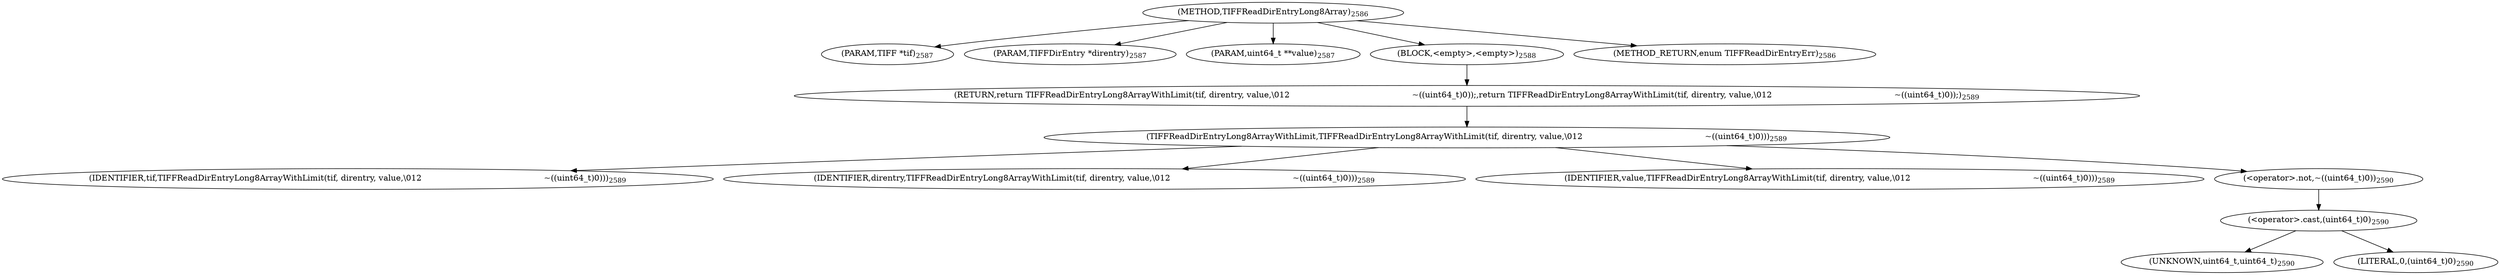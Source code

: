 digraph "TIFFReadDirEntryLong8Array" {  
"84550" [label = <(METHOD,TIFFReadDirEntryLong8Array)<SUB>2586</SUB>> ]
"84551" [label = <(PARAM,TIFF *tif)<SUB>2587</SUB>> ]
"84552" [label = <(PARAM,TIFFDirEntry *direntry)<SUB>2587</SUB>> ]
"84553" [label = <(PARAM,uint64_t **value)<SUB>2587</SUB>> ]
"84554" [label = <(BLOCK,&lt;empty&gt;,&lt;empty&gt;)<SUB>2588</SUB>> ]
"84555" [label = <(RETURN,return TIFFReadDirEntryLong8ArrayWithLimit(tif, direntry, value,\012                                               ~((uint64_t)0));,return TIFFReadDirEntryLong8ArrayWithLimit(tif, direntry, value,\012                                               ~((uint64_t)0));)<SUB>2589</SUB>> ]
"84556" [label = <(TIFFReadDirEntryLong8ArrayWithLimit,TIFFReadDirEntryLong8ArrayWithLimit(tif, direntry, value,\012                                               ~((uint64_t)0)))<SUB>2589</SUB>> ]
"84557" [label = <(IDENTIFIER,tif,TIFFReadDirEntryLong8ArrayWithLimit(tif, direntry, value,\012                                               ~((uint64_t)0)))<SUB>2589</SUB>> ]
"84558" [label = <(IDENTIFIER,direntry,TIFFReadDirEntryLong8ArrayWithLimit(tif, direntry, value,\012                                               ~((uint64_t)0)))<SUB>2589</SUB>> ]
"84559" [label = <(IDENTIFIER,value,TIFFReadDirEntryLong8ArrayWithLimit(tif, direntry, value,\012                                               ~((uint64_t)0)))<SUB>2589</SUB>> ]
"84560" [label = <(&lt;operator&gt;.not,~((uint64_t)0))<SUB>2590</SUB>> ]
"84561" [label = <(&lt;operator&gt;.cast,(uint64_t)0)<SUB>2590</SUB>> ]
"84562" [label = <(UNKNOWN,uint64_t,uint64_t)<SUB>2590</SUB>> ]
"84563" [label = <(LITERAL,0,(uint64_t)0)<SUB>2590</SUB>> ]
"84564" [label = <(METHOD_RETURN,enum TIFFReadDirEntryErr)<SUB>2586</SUB>> ]
  "84550" -> "84551" 
  "84550" -> "84552" 
  "84550" -> "84553" 
  "84550" -> "84554" 
  "84550" -> "84564" 
  "84554" -> "84555" 
  "84555" -> "84556" 
  "84556" -> "84557" 
  "84556" -> "84558" 
  "84556" -> "84559" 
  "84556" -> "84560" 
  "84560" -> "84561" 
  "84561" -> "84562" 
  "84561" -> "84563" 
}
